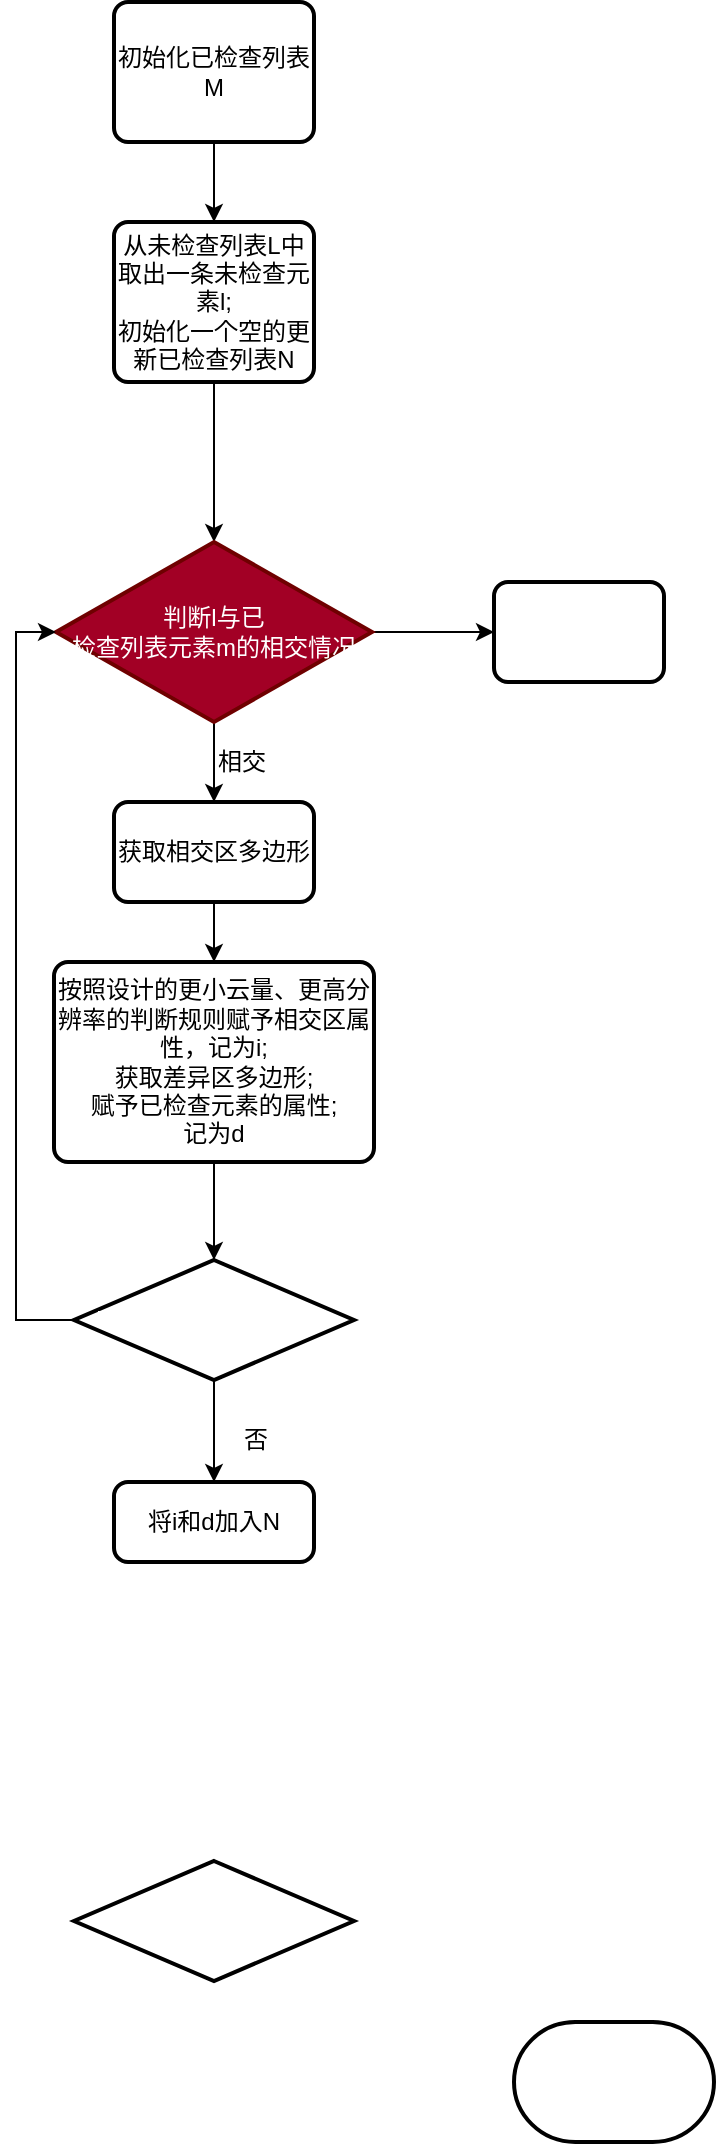 <mxfile version="10.6.7" type="github"><diagram id="zy_l3fsiRdH5LXIL0255" name="Page-1"><mxGraphModel dx="1108" dy="649" grid="1" gridSize="10" guides="1" tooltips="1" connect="1" arrows="1" fold="1" page="1" pageScale="1" pageWidth="850" pageHeight="1100" math="0" shadow="0"><root><mxCell id="0"/><mxCell id="1" parent="0"/><mxCell id="RKcJOYwVMahbtxvaXMjY-8" style="edgeStyle=orthogonalEdgeStyle;rounded=0;orthogonalLoop=1;jettySize=auto;html=1;exitX=0.5;exitY=1;exitDx=0;exitDy=0;entryX=0.5;entryY=0;entryDx=0;entryDy=0;entryPerimeter=0;" parent="1" source="RKcJOYwVMahbtxvaXMjY-4" target="RKcJOYwVMahbtxvaXMjY-7" edge="1"><mxGeometry relative="1" as="geometry"><mxPoint x="330" y="395" as="targetPoint"/></mxGeometry></mxCell><mxCell id="RKcJOYwVMahbtxvaXMjY-4" value="&lt;span&gt;从未检查列表L中取出一条未检查元素l;&lt;br&gt;初始化一个空的更新已检查列表N&lt;br&gt;&lt;/span&gt;" style="rounded=1;whiteSpace=wrap;html=1;absoluteArcSize=1;arcSize=14;strokeWidth=2;" parent="1" vertex="1"><mxGeometry x="280" y="280" width="100" height="80" as="geometry"/></mxCell><mxCell id="RKcJOYwVMahbtxvaXMjY-6" style="edgeStyle=orthogonalEdgeStyle;rounded=0;orthogonalLoop=1;jettySize=auto;html=1;exitX=0.5;exitY=1;exitDx=0;exitDy=0;" parent="1" source="RKcJOYwVMahbtxvaXMjY-5" target="RKcJOYwVMahbtxvaXMjY-4" edge="1"><mxGeometry relative="1" as="geometry"/></mxCell><mxCell id="RKcJOYwVMahbtxvaXMjY-5" value="&lt;span&gt;初始化已检查列表M&lt;/span&gt;" style="rounded=1;whiteSpace=wrap;html=1;absoluteArcSize=1;arcSize=14;strokeWidth=2;" parent="1" vertex="1"><mxGeometry x="280" y="170" width="100" height="70" as="geometry"/></mxCell><mxCell id="RKcJOYwVMahbtxvaXMjY-11" style="edgeStyle=orthogonalEdgeStyle;rounded=0;orthogonalLoop=1;jettySize=auto;html=1;exitX=0.5;exitY=1;exitDx=0;exitDy=0;exitPerimeter=0;entryX=0.5;entryY=0;entryDx=0;entryDy=0;" parent="1" source="RKcJOYwVMahbtxvaXMjY-7" target="RKcJOYwVMahbtxvaXMjY-10" edge="1"><mxGeometry relative="1" as="geometry"/></mxCell><mxCell id="RKcJOYwVMahbtxvaXMjY-35" style="edgeStyle=orthogonalEdgeStyle;rounded=0;orthogonalLoop=1;jettySize=auto;html=1;exitX=1;exitY=0.5;exitDx=0;exitDy=0;exitPerimeter=0;entryX=0;entryY=0.5;entryDx=0;entryDy=0;fontColor=#FFFFFF;" parent="1" source="RKcJOYwVMahbtxvaXMjY-7" target="RKcJOYwVMahbtxvaXMjY-34" edge="1"><mxGeometry relative="1" as="geometry"/></mxCell><mxCell id="RKcJOYwVMahbtxvaXMjY-7" value="判断l与已&lt;br&gt;检查列表元素m的相交情况" style="strokeWidth=2;html=1;shape=mxgraph.flowchart.decision;whiteSpace=wrap;fillColor=#a20025;strokeColor=#6F0000;fontColor=#ffffff;" parent="1" vertex="1"><mxGeometry x="251" y="440" width="158" height="90" as="geometry"/></mxCell><mxCell id="RKcJOYwVMahbtxvaXMjY-15" value="" style="edgeStyle=orthogonalEdgeStyle;rounded=0;orthogonalLoop=1;jettySize=auto;html=1;" parent="1" source="RKcJOYwVMahbtxvaXMjY-10" target="RKcJOYwVMahbtxvaXMjY-14" edge="1"><mxGeometry relative="1" as="geometry"/></mxCell><mxCell id="RKcJOYwVMahbtxvaXMjY-10" value="获取相交区多边形" style="rounded=1;whiteSpace=wrap;html=1;absoluteArcSize=1;arcSize=14;strokeWidth=2;" parent="1" vertex="1"><mxGeometry x="280" y="570" width="100" height="50" as="geometry"/></mxCell><mxCell id="W5yX0eDjzL_sd-ViIV68-10" style="edgeStyle=orthogonalEdgeStyle;rounded=0;orthogonalLoop=1;jettySize=auto;html=1;exitX=0.5;exitY=1;exitDx=0;exitDy=0;entryX=0.5;entryY=0;entryDx=0;entryDy=0;entryPerimeter=0;fontColor=#000000;" edge="1" parent="1" source="RKcJOYwVMahbtxvaXMjY-14" target="W5yX0eDjzL_sd-ViIV68-4"><mxGeometry relative="1" as="geometry"/></mxCell><mxCell id="RKcJOYwVMahbtxvaXMjY-14" value="按照设计的更小云量、更高分辨率的判断规则赋予相交区属性，记为i;&lt;br&gt;获取差异区多边形;&lt;br&gt;赋予已检查元素的属性;&lt;br&gt;记为d&lt;br&gt;" style="rounded=1;whiteSpace=wrap;html=1;absoluteArcSize=1;arcSize=14;strokeWidth=2;" parent="1" vertex="1"><mxGeometry x="250" y="650" width="160" height="100" as="geometry"/></mxCell><mxCell id="RKcJOYwVMahbtxvaXMjY-27" value="将i和d加入N&lt;br&gt;" style="rounded=1;whiteSpace=wrap;html=1;absoluteArcSize=1;arcSize=14;strokeWidth=2;" parent="1" vertex="1"><mxGeometry x="280" y="910" width="100" height="40" as="geometry"/></mxCell><mxCell id="RKcJOYwVMahbtxvaXMjY-12" value="相交" style="text;html=1;resizable=0;points=[];autosize=1;align=left;verticalAlign=top;spacingTop=-4;" parent="1" vertex="1"><mxGeometry x="330" y="540" width="40" height="20" as="geometry"/></mxCell><mxCell id="RKcJOYwVMahbtxvaXMjY-34" value="将m加入N" style="rounded=1;whiteSpace=wrap;html=1;absoluteArcSize=1;arcSize=14;strokeWidth=2;labelBackgroundColor=none;fontColor=#FFFFFF;" parent="1" vertex="1"><mxGeometry x="470" y="460" width="85" height="50" as="geometry"/></mxCell><mxCell id="RKcJOYwVMahbtxvaXMjY-37" value="不相交" style="text;html=1;resizable=0;points=[];autosize=1;align=left;verticalAlign=top;spacingTop=-4;fontColor=#FFFFFF;" parent="1" vertex="1"><mxGeometry x="409" y="460" width="50" height="20" as="geometry"/></mxCell><mxCell id="RKcJOYwVMahbtxvaXMjY-38" value="L中还有未检查记录？" style="strokeWidth=2;html=1;shape=mxgraph.flowchart.decision;whiteSpace=wrap;labelBackgroundColor=none;fontColor=#FFFFFF;" parent="1" vertex="1"><mxGeometry x="260" y="1099.5" width="140" height="60" as="geometry"/></mxCell><mxCell id="RKcJOYwVMahbtxvaXMjY-43" value="结束" style="strokeWidth=2;html=1;shape=mxgraph.flowchart.terminator;whiteSpace=wrap;labelBackgroundColor=none;fontColor=#FFFFFF;" parent="1" vertex="1"><mxGeometry x="480" y="1180" width="100" height="60" as="geometry"/></mxCell><mxCell id="W5yX0eDjzL_sd-ViIV68-9" style="edgeStyle=orthogonalEdgeStyle;rounded=0;orthogonalLoop=1;jettySize=auto;html=1;exitX=0;exitY=0.5;exitDx=0;exitDy=0;exitPerimeter=0;entryX=0;entryY=0.5;entryDx=0;entryDy=0;entryPerimeter=0;fontColor=#000000;" edge="1" parent="1" source="W5yX0eDjzL_sd-ViIV68-4" target="RKcJOYwVMahbtxvaXMjY-7"><mxGeometry relative="1" as="geometry"/></mxCell><mxCell id="W5yX0eDjzL_sd-ViIV68-20" style="edgeStyle=orthogonalEdgeStyle;rounded=0;orthogonalLoop=1;jettySize=auto;html=1;exitX=0.5;exitY=1;exitDx=0;exitDy=0;exitPerimeter=0;entryX=0.5;entryY=0;entryDx=0;entryDy=0;fontColor=#000000;" edge="1" parent="1" source="W5yX0eDjzL_sd-ViIV68-4" target="RKcJOYwVMahbtxvaXMjY-27"><mxGeometry relative="1" as="geometry"/></mxCell><mxCell id="W5yX0eDjzL_sd-ViIV68-4" value="M中还有未比较记录？" style="strokeWidth=2;html=1;shape=mxgraph.flowchart.decision;whiteSpace=wrap;labelBackgroundColor=none;fontColor=#FFFFFF;" vertex="1" parent="1"><mxGeometry x="260" y="799" width="140" height="60" as="geometry"/></mxCell><mxCell id="W5yX0eDjzL_sd-ViIV68-21" value="否" style="text;html=1;resizable=0;points=[];autosize=1;align=left;verticalAlign=top;spacingTop=-4;fontColor=#000000;" vertex="1" parent="1"><mxGeometry x="343" y="879" width="30" height="20" as="geometry"/></mxCell></root></mxGraphModel></diagram></mxfile>